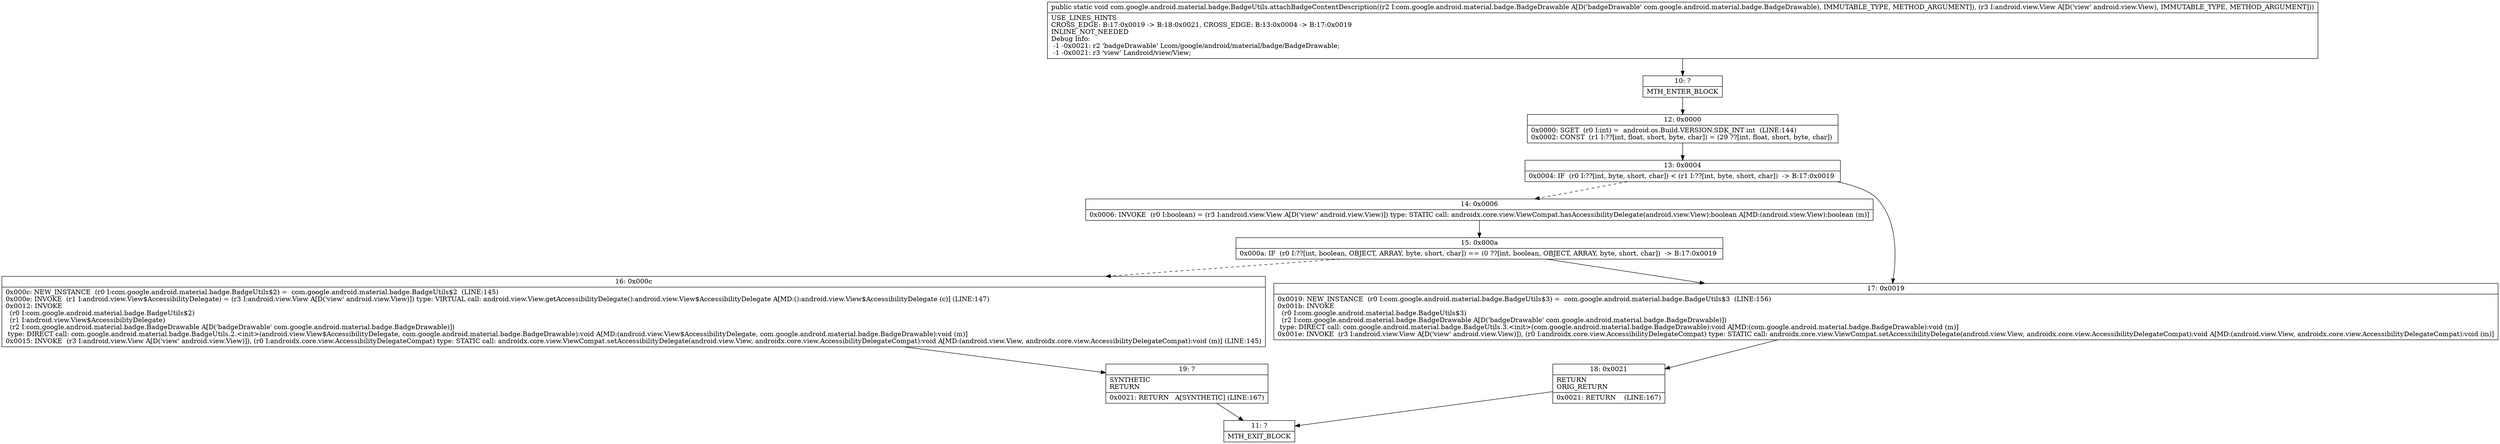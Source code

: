 digraph "CFG forcom.google.android.material.badge.BadgeUtils.attachBadgeContentDescription(Lcom\/google\/android\/material\/badge\/BadgeDrawable;Landroid\/view\/View;)V" {
Node_10 [shape=record,label="{10\:\ ?|MTH_ENTER_BLOCK\l}"];
Node_12 [shape=record,label="{12\:\ 0x0000|0x0000: SGET  (r0 I:int) =  android.os.Build.VERSION.SDK_INT int  (LINE:144)\l0x0002: CONST  (r1 I:??[int, float, short, byte, char]) = (29 ??[int, float, short, byte, char]) \l}"];
Node_13 [shape=record,label="{13\:\ 0x0004|0x0004: IF  (r0 I:??[int, byte, short, char]) \< (r1 I:??[int, byte, short, char])  \-\> B:17:0x0019 \l}"];
Node_14 [shape=record,label="{14\:\ 0x0006|0x0006: INVOKE  (r0 I:boolean) = (r3 I:android.view.View A[D('view' android.view.View)]) type: STATIC call: androidx.core.view.ViewCompat.hasAccessibilityDelegate(android.view.View):boolean A[MD:(android.view.View):boolean (m)]\l}"];
Node_15 [shape=record,label="{15\:\ 0x000a|0x000a: IF  (r0 I:??[int, boolean, OBJECT, ARRAY, byte, short, char]) == (0 ??[int, boolean, OBJECT, ARRAY, byte, short, char])  \-\> B:17:0x0019 \l}"];
Node_16 [shape=record,label="{16\:\ 0x000c|0x000c: NEW_INSTANCE  (r0 I:com.google.android.material.badge.BadgeUtils$2) =  com.google.android.material.badge.BadgeUtils$2  (LINE:145)\l0x000e: INVOKE  (r1 I:android.view.View$AccessibilityDelegate) = (r3 I:android.view.View A[D('view' android.view.View)]) type: VIRTUAL call: android.view.View.getAccessibilityDelegate():android.view.View$AccessibilityDelegate A[MD:():android.view.View$AccessibilityDelegate (c)] (LINE:147)\l0x0012: INVOKE  \l  (r0 I:com.google.android.material.badge.BadgeUtils$2)\l  (r1 I:android.view.View$AccessibilityDelegate)\l  (r2 I:com.google.android.material.badge.BadgeDrawable A[D('badgeDrawable' com.google.android.material.badge.BadgeDrawable)])\l type: DIRECT call: com.google.android.material.badge.BadgeUtils.2.\<init\>(android.view.View$AccessibilityDelegate, com.google.android.material.badge.BadgeDrawable):void A[MD:(android.view.View$AccessibilityDelegate, com.google.android.material.badge.BadgeDrawable):void (m)]\l0x0015: INVOKE  (r3 I:android.view.View A[D('view' android.view.View)]), (r0 I:androidx.core.view.AccessibilityDelegateCompat) type: STATIC call: androidx.core.view.ViewCompat.setAccessibilityDelegate(android.view.View, androidx.core.view.AccessibilityDelegateCompat):void A[MD:(android.view.View, androidx.core.view.AccessibilityDelegateCompat):void (m)] (LINE:145)\l}"];
Node_19 [shape=record,label="{19\:\ ?|SYNTHETIC\lRETURN\l|0x0021: RETURN   A[SYNTHETIC] (LINE:167)\l}"];
Node_11 [shape=record,label="{11\:\ ?|MTH_EXIT_BLOCK\l}"];
Node_17 [shape=record,label="{17\:\ 0x0019|0x0019: NEW_INSTANCE  (r0 I:com.google.android.material.badge.BadgeUtils$3) =  com.google.android.material.badge.BadgeUtils$3  (LINE:156)\l0x001b: INVOKE  \l  (r0 I:com.google.android.material.badge.BadgeUtils$3)\l  (r2 I:com.google.android.material.badge.BadgeDrawable A[D('badgeDrawable' com.google.android.material.badge.BadgeDrawable)])\l type: DIRECT call: com.google.android.material.badge.BadgeUtils.3.\<init\>(com.google.android.material.badge.BadgeDrawable):void A[MD:(com.google.android.material.badge.BadgeDrawable):void (m)]\l0x001e: INVOKE  (r3 I:android.view.View A[D('view' android.view.View)]), (r0 I:androidx.core.view.AccessibilityDelegateCompat) type: STATIC call: androidx.core.view.ViewCompat.setAccessibilityDelegate(android.view.View, androidx.core.view.AccessibilityDelegateCompat):void A[MD:(android.view.View, androidx.core.view.AccessibilityDelegateCompat):void (m)]\l}"];
Node_18 [shape=record,label="{18\:\ 0x0021|RETURN\lORIG_RETURN\l|0x0021: RETURN    (LINE:167)\l}"];
MethodNode[shape=record,label="{public static void com.google.android.material.badge.BadgeUtils.attachBadgeContentDescription((r2 I:com.google.android.material.badge.BadgeDrawable A[D('badgeDrawable' com.google.android.material.badge.BadgeDrawable), IMMUTABLE_TYPE, METHOD_ARGUMENT]), (r3 I:android.view.View A[D('view' android.view.View), IMMUTABLE_TYPE, METHOD_ARGUMENT]))  | USE_LINES_HINTS\lCROSS_EDGE: B:17:0x0019 \-\> B:18:0x0021, CROSS_EDGE: B:13:0x0004 \-\> B:17:0x0019\lINLINE_NOT_NEEDED\lDebug Info:\l  \-1 \-0x0021: r2 'badgeDrawable' Lcom\/google\/android\/material\/badge\/BadgeDrawable;\l  \-1 \-0x0021: r3 'view' Landroid\/view\/View;\l}"];
MethodNode -> Node_10;Node_10 -> Node_12;
Node_12 -> Node_13;
Node_13 -> Node_14[style=dashed];
Node_13 -> Node_17;
Node_14 -> Node_15;
Node_15 -> Node_16[style=dashed];
Node_15 -> Node_17;
Node_16 -> Node_19;
Node_19 -> Node_11;
Node_17 -> Node_18;
Node_18 -> Node_11;
}

